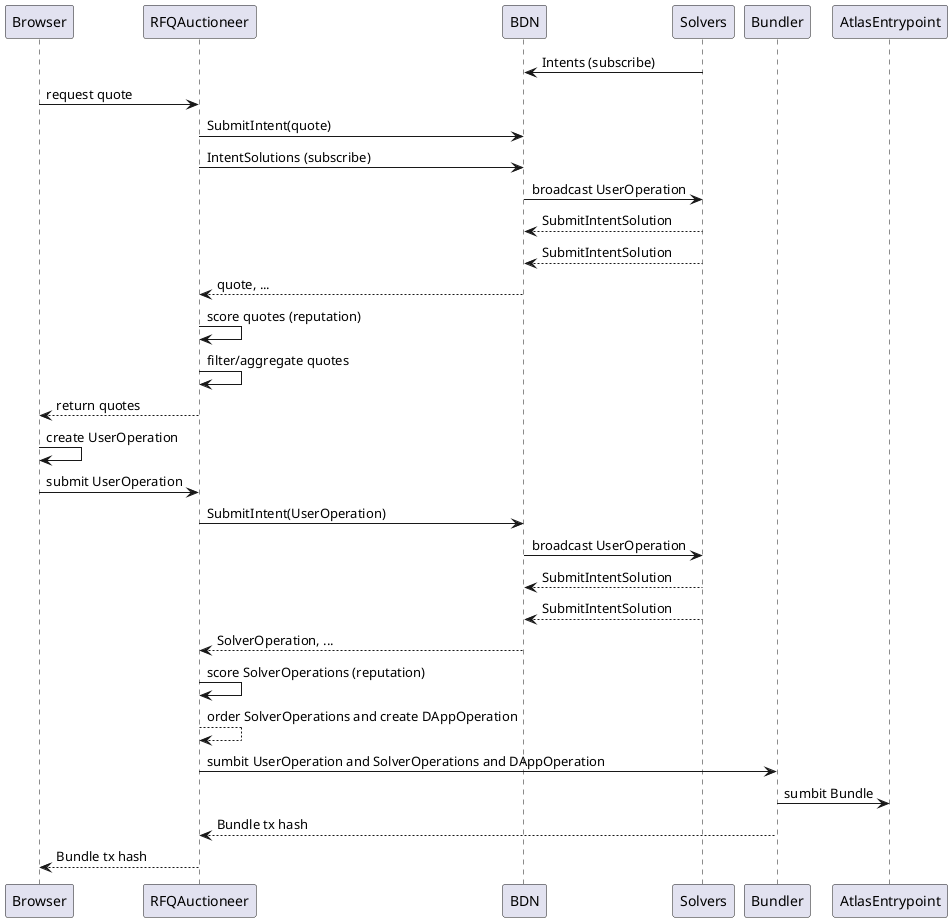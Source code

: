 @startuml
participant Browser
participant RFQAuctioneer
participant BDN
participant Solvers
participant Bundler
participant AtlasEntrypoint

Solvers -> BDN : Intents (subscribe)
Browser -> RFQAuctioneer : request quote
RFQAuctioneer -> BDN : SubmitIntent(quote)
RFQAuctioneer -> BDN : IntentSolutions (subscribe)
BDN -> Solvers : broadcast UserOperation
Solvers --> BDN : SubmitIntentSolution
Solvers --> BDN : SubmitIntentSolution
BDN --> RFQAuctioneer : quote, ...
RFQAuctioneer -> RFQAuctioneer : score quotes (reputation)
RFQAuctioneer -> RFQAuctioneer : filter/aggregate quotes
RFQAuctioneer --> Browser : return quotes
Browser -> Browser : create UserOperation
Browser -> RFQAuctioneer : submit UserOperation
RFQAuctioneer -> BDN : SubmitIntent(UserOperation)
BDN -> Solvers : broadcast UserOperation
Solvers --> BDN : SubmitIntentSolution
Solvers --> BDN : SubmitIntentSolution
BDN --> RFQAuctioneer : SolverOperation, ...
RFQAuctioneer -> RFQAuctioneer : score SolverOperations (reputation)
RFQAuctioneer --> RFQAuctioneer : order SolverOperations and create DAppOperation
RFQAuctioneer -> Bundler : sumbit UserOperation and SolverOperations and DAppOperation
Bundler -> AtlasEntrypoint : sumbit Bundle
Bundler --> RFQAuctioneer: Bundle tx hash
RFQAuctioneer --> Browser : Bundle tx hash
@enduml
